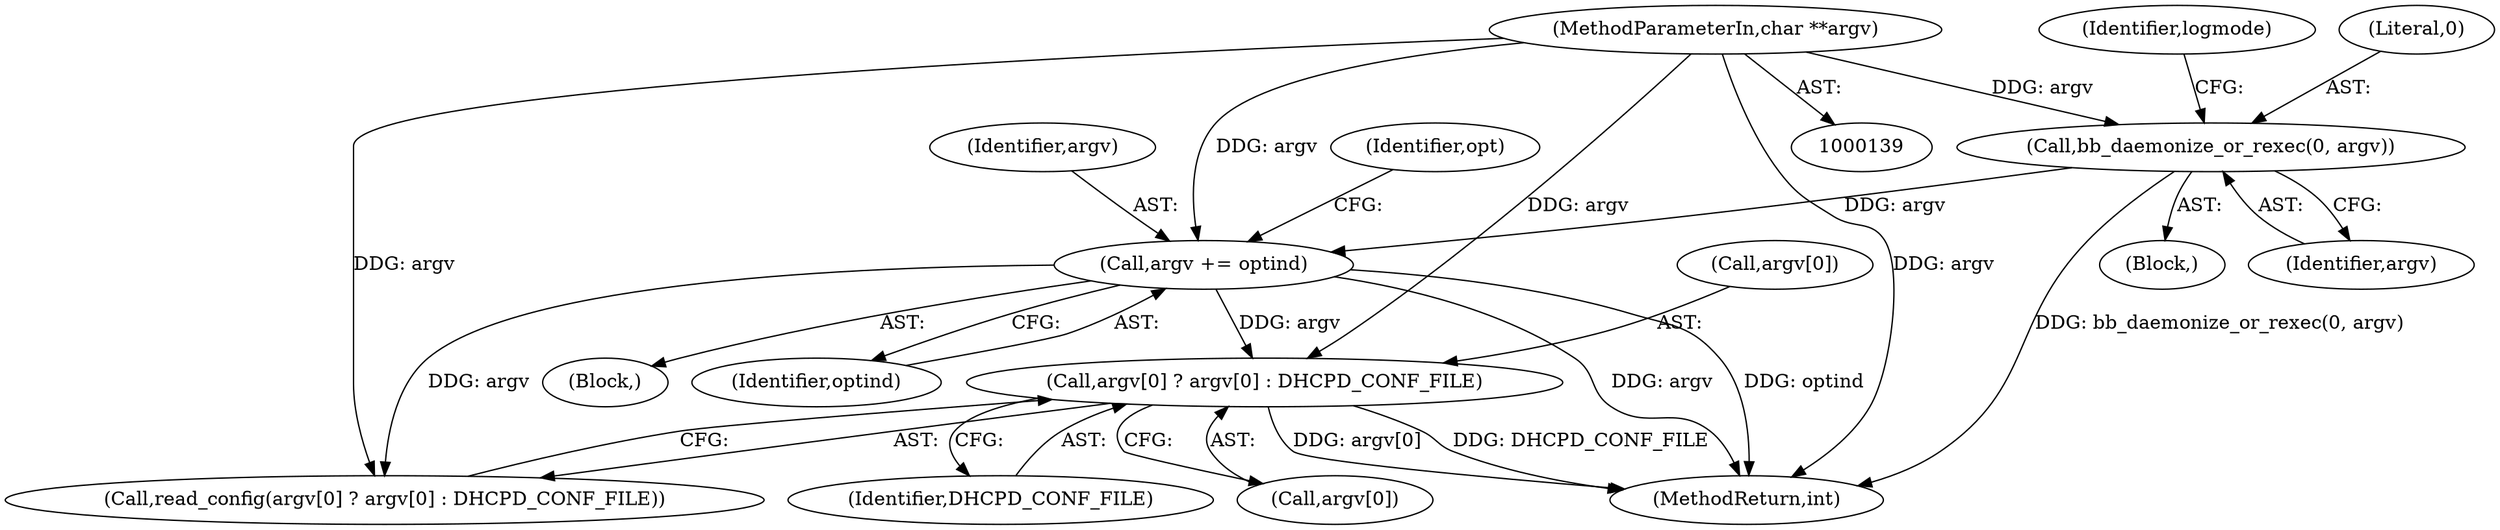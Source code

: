 digraph "0_busybox_6d3b4bb24da9a07c263f3c1acf8df85382ff562c_1@array" {
"1000244" [label="(Call,argv[0] ? argv[0] : DHCPD_CONF_FILE)"];
"1000141" [label="(MethodParameterIn,char **argv)"];
"1000183" [label="(Call,argv += optind)"];
"1000177" [label="(Call,bb_daemonize_or_rexec(0, argv))"];
"1000245" [label="(Call,argv[0])"];
"1000141" [label="(MethodParameterIn,char **argv)"];
"1000177" [label="(Call,bb_daemonize_or_rexec(0, argv))"];
"1000176" [label="(Block,)"];
"1000243" [label="(Call,read_config(argv[0] ? argv[0] : DHCPD_CONF_FILE))"];
"1000795" [label="(MethodReturn,int)"];
"1000178" [label="(Literal,0)"];
"1000142" [label="(Block,)"];
"1000188" [label="(Identifier,opt)"];
"1000179" [label="(Identifier,argv)"];
"1000244" [label="(Call,argv[0] ? argv[0] : DHCPD_CONF_FILE)"];
"1000251" [label="(Identifier,DHCPD_CONF_FILE)"];
"1000181" [label="(Identifier,logmode)"];
"1000183" [label="(Call,argv += optind)"];
"1000184" [label="(Identifier,argv)"];
"1000185" [label="(Identifier,optind)"];
"1000248" [label="(Call,argv[0])"];
"1000244" -> "1000243"  [label="AST: "];
"1000244" -> "1000248"  [label="CFG: "];
"1000244" -> "1000251"  [label="CFG: "];
"1000245" -> "1000244"  [label="AST: "];
"1000248" -> "1000244"  [label="AST: "];
"1000251" -> "1000244"  [label="AST: "];
"1000243" -> "1000244"  [label="CFG: "];
"1000244" -> "1000795"  [label="DDG: argv[0]"];
"1000244" -> "1000795"  [label="DDG: DHCPD_CONF_FILE"];
"1000141" -> "1000244"  [label="DDG: argv"];
"1000183" -> "1000244"  [label="DDG: argv"];
"1000141" -> "1000139"  [label="AST: "];
"1000141" -> "1000795"  [label="DDG: argv"];
"1000141" -> "1000177"  [label="DDG: argv"];
"1000141" -> "1000183"  [label="DDG: argv"];
"1000141" -> "1000243"  [label="DDG: argv"];
"1000183" -> "1000142"  [label="AST: "];
"1000183" -> "1000185"  [label="CFG: "];
"1000184" -> "1000183"  [label="AST: "];
"1000185" -> "1000183"  [label="AST: "];
"1000188" -> "1000183"  [label="CFG: "];
"1000183" -> "1000795"  [label="DDG: optind"];
"1000183" -> "1000795"  [label="DDG: argv"];
"1000177" -> "1000183"  [label="DDG: argv"];
"1000183" -> "1000243"  [label="DDG: argv"];
"1000177" -> "1000176"  [label="AST: "];
"1000177" -> "1000179"  [label="CFG: "];
"1000178" -> "1000177"  [label="AST: "];
"1000179" -> "1000177"  [label="AST: "];
"1000181" -> "1000177"  [label="CFG: "];
"1000177" -> "1000795"  [label="DDG: bb_daemonize_or_rexec(0, argv)"];
}
